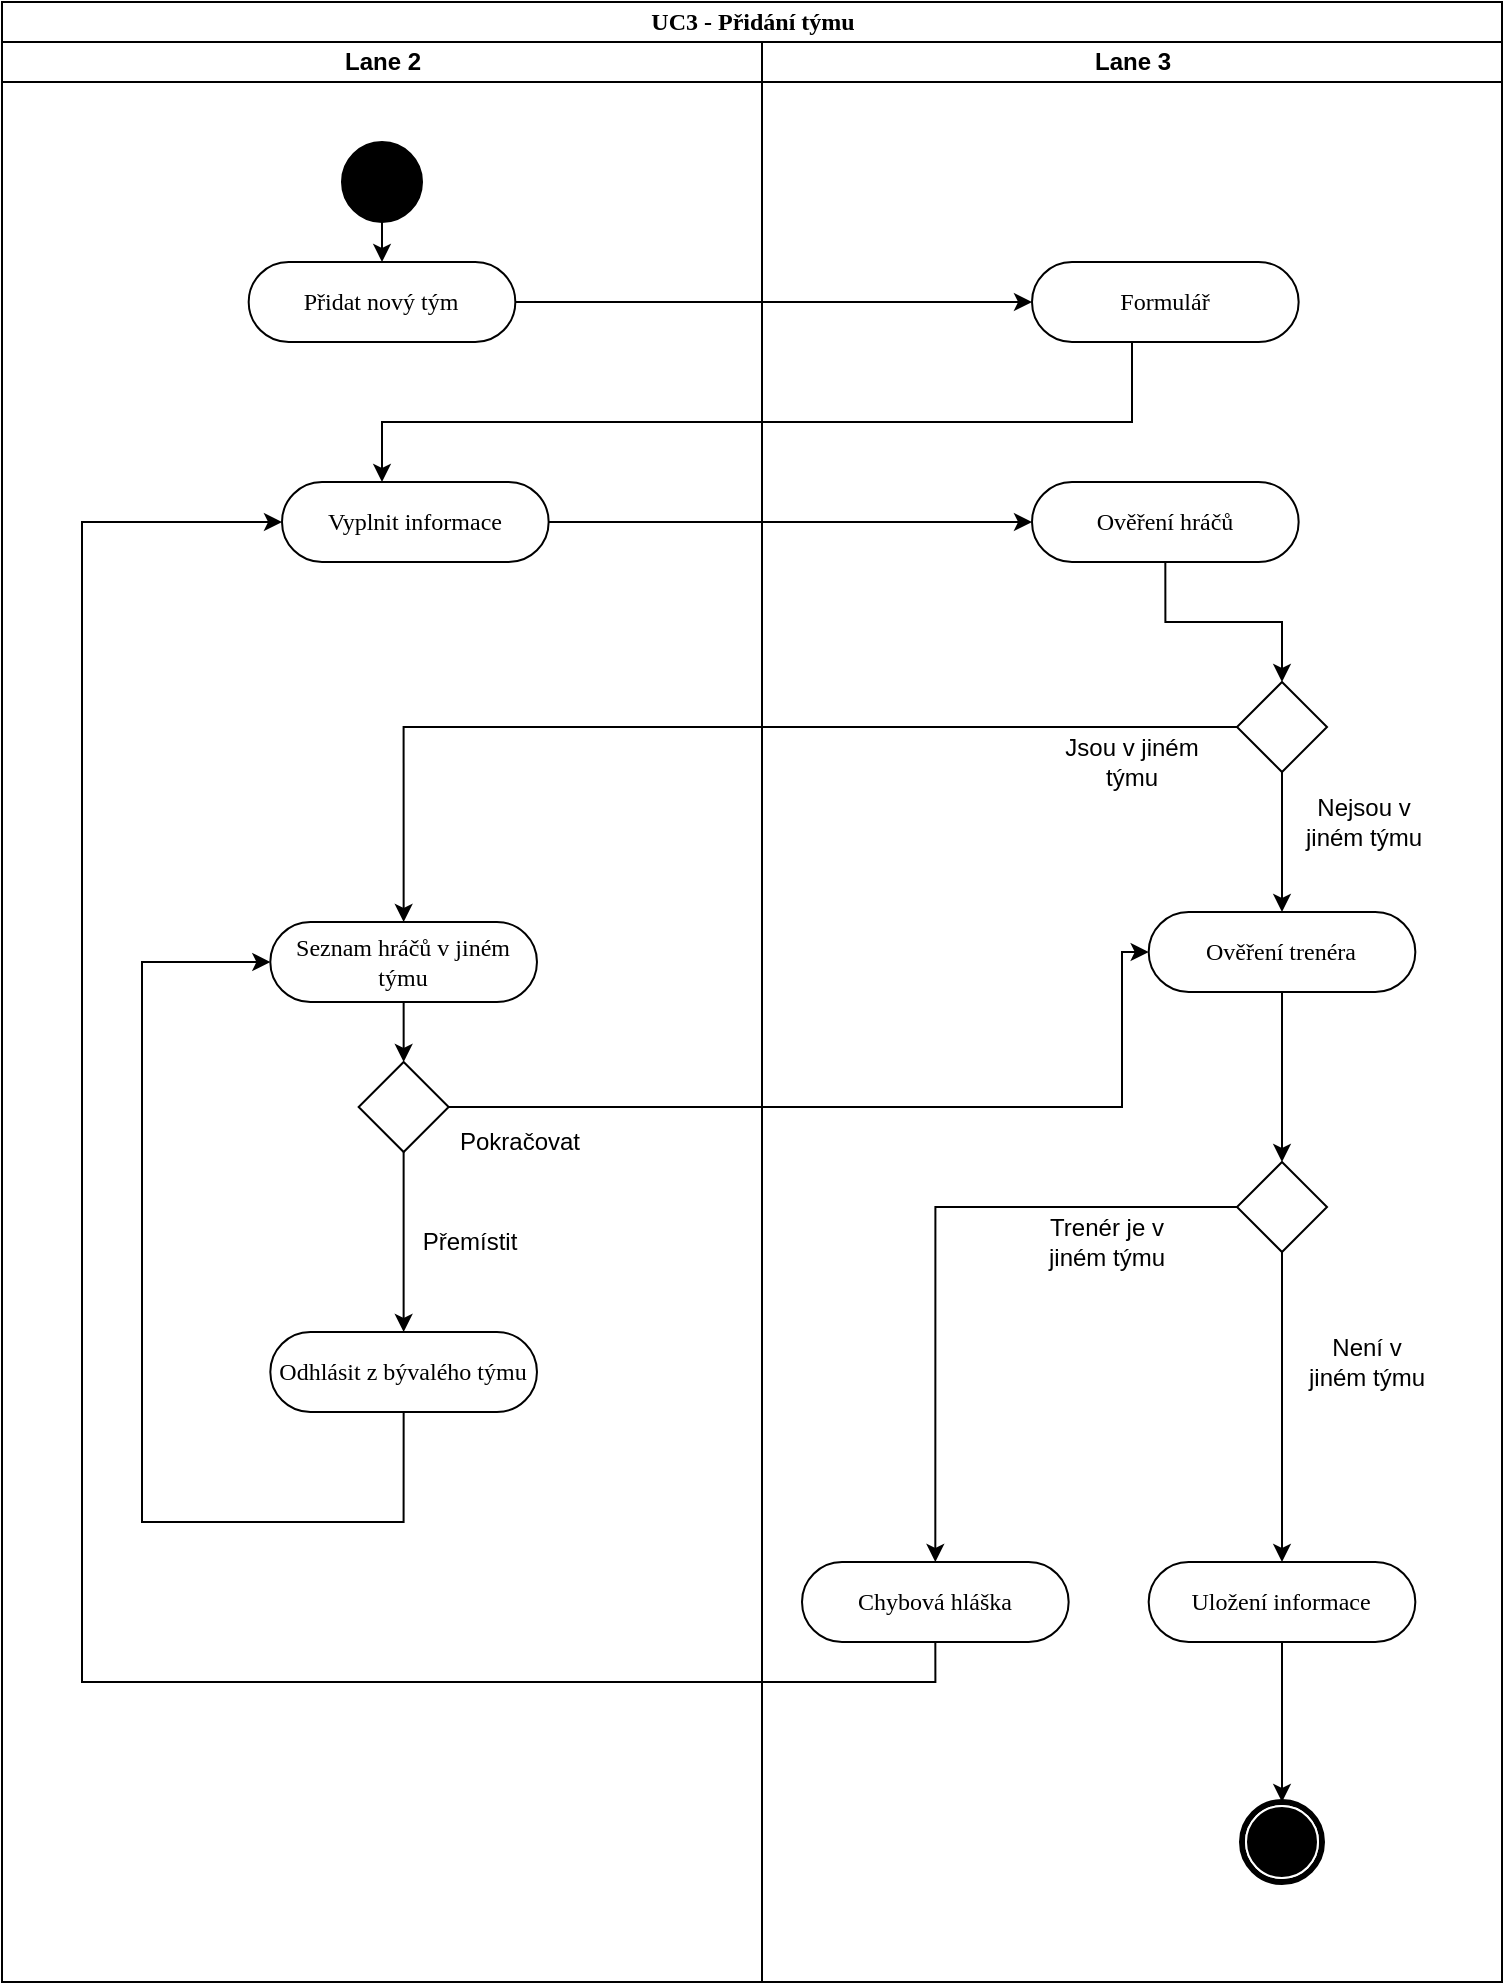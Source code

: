 <mxfile version="13.8.8" type="github">
  <diagram name="Page-1" id="0783ab3e-0a74-02c8-0abd-f7b4e66b4bec">
    <mxGraphModel dx="1422" dy="705" grid="1" gridSize="10" guides="1" tooltips="1" connect="1" arrows="1" fold="1" page="1" pageScale="1" pageWidth="850" pageHeight="1100" background="#ffffff" math="0" shadow="0">
      <root>
        <mxCell id="0" />
        <mxCell id="1" parent="0" />
        <mxCell id="1c1d494c118603dd-1" value="UC3 - Přidání týmu" style="swimlane;html=1;childLayout=stackLayout;startSize=20;rounded=0;shadow=0;comic=0;labelBackgroundColor=none;strokeWidth=1;fontFamily=Verdana;fontSize=12;align=center;" parent="1" vertex="1">
          <mxGeometry x="40" y="20" width="750" height="990" as="geometry" />
        </mxCell>
        <mxCell id="1c1d494c118603dd-3" value="Lane 2" style="swimlane;html=1;startSize=20;" parent="1c1d494c118603dd-1" vertex="1">
          <mxGeometry y="20" width="380" height="970" as="geometry" />
        </mxCell>
        <mxCell id="60571a20871a0731-4" value="" style="ellipse;whiteSpace=wrap;html=1;rounded=0;shadow=0;comic=0;labelBackgroundColor=none;strokeWidth=1;fillColor=#000000;fontFamily=Verdana;fontSize=12;align=center;" parent="1c1d494c118603dd-3" vertex="1">
          <mxGeometry x="170" y="50" width="40" height="40" as="geometry" />
        </mxCell>
        <mxCell id="bf48zWtr6IkKo6rd0Vpl-5" value="Vyplnit informace" style="rounded=1;whiteSpace=wrap;html=1;shadow=0;comic=0;labelBackgroundColor=none;strokeWidth=1;fontFamily=Verdana;fontSize=12;align=center;arcSize=50;" parent="1c1d494c118603dd-3" vertex="1">
          <mxGeometry x="140" y="220" width="133.33" height="40" as="geometry" />
        </mxCell>
        <mxCell id="bf48zWtr6IkKo6rd0Vpl-1" value="Přidat nový tým" style="rounded=1;whiteSpace=wrap;html=1;shadow=0;comic=0;labelBackgroundColor=none;strokeWidth=1;fontFamily=Verdana;fontSize=12;align=center;arcSize=50;" parent="1c1d494c118603dd-3" vertex="1">
          <mxGeometry x="123.34" y="110" width="133.33" height="40" as="geometry" />
        </mxCell>
        <mxCell id="bf48zWtr6IkKo6rd0Vpl-4" style="edgeStyle=orthogonalEdgeStyle;rounded=0;orthogonalLoop=1;jettySize=auto;html=1;exitX=0.5;exitY=1;exitDx=0;exitDy=0;entryX=0.5;entryY=0;entryDx=0;entryDy=0;" parent="1c1d494c118603dd-3" source="60571a20871a0731-4" target="bf48zWtr6IkKo6rd0Vpl-1" edge="1">
          <mxGeometry relative="1" as="geometry" />
        </mxCell>
        <mxCell id="bf48zWtr6IkKo6rd0Vpl-20" value="Seznam hráčů v jiném týmu" style="rounded=1;whiteSpace=wrap;html=1;shadow=0;comic=0;labelBackgroundColor=none;strokeWidth=1;fontFamily=Verdana;fontSize=12;align=center;arcSize=50;" parent="1c1d494c118603dd-3" vertex="1">
          <mxGeometry x="134.16" y="440" width="133.33" height="40" as="geometry" />
        </mxCell>
        <mxCell id="bf48zWtr6IkKo6rd0Vpl-22" value="" style="rhombus;whiteSpace=wrap;html=1;" parent="1c1d494c118603dd-3" vertex="1">
          <mxGeometry x="178.33" y="510" width="45" height="45" as="geometry" />
        </mxCell>
        <mxCell id="bf48zWtr6IkKo6rd0Vpl-23" style="edgeStyle=orthogonalEdgeStyle;rounded=0;orthogonalLoop=1;jettySize=auto;html=1;exitX=0.5;exitY=1;exitDx=0;exitDy=0;entryX=0.5;entryY=0;entryDx=0;entryDy=0;" parent="1c1d494c118603dd-3" source="bf48zWtr6IkKo6rd0Vpl-20" target="bf48zWtr6IkKo6rd0Vpl-22" edge="1">
          <mxGeometry relative="1" as="geometry" />
        </mxCell>
        <mxCell id="bf48zWtr6IkKo6rd0Vpl-25" value="Pokračovat" style="text;html=1;strokeColor=none;fillColor=none;align=center;verticalAlign=middle;whiteSpace=wrap;rounded=0;" parent="1c1d494c118603dd-3" vertex="1">
          <mxGeometry x="239.16" y="540" width="40" height="20" as="geometry" />
        </mxCell>
        <mxCell id="bf48zWtr6IkKo6rd0Vpl-26" value="Přemístit" style="text;html=1;strokeColor=none;fillColor=none;align=center;verticalAlign=middle;whiteSpace=wrap;rounded=0;" parent="1c1d494c118603dd-3" vertex="1">
          <mxGeometry x="214.16" y="590" width="40" height="20" as="geometry" />
        </mxCell>
        <mxCell id="bf48zWtr6IkKo6rd0Vpl-27" value="Odhlásit z bývalého týmu" style="rounded=1;whiteSpace=wrap;html=1;shadow=0;comic=0;labelBackgroundColor=none;strokeWidth=1;fontFamily=Verdana;fontSize=12;align=center;arcSize=50;" parent="1c1d494c118603dd-3" vertex="1">
          <mxGeometry x="134.16" y="645" width="133.33" height="40" as="geometry" />
        </mxCell>
        <mxCell id="bf48zWtr6IkKo6rd0Vpl-28" style="edgeStyle=orthogonalEdgeStyle;rounded=0;orthogonalLoop=1;jettySize=auto;html=1;exitX=0.5;exitY=1;exitDx=0;exitDy=0;entryX=0.5;entryY=0;entryDx=0;entryDy=0;" parent="1c1d494c118603dd-3" source="bf48zWtr6IkKo6rd0Vpl-22" target="bf48zWtr6IkKo6rd0Vpl-27" edge="1">
          <mxGeometry relative="1" as="geometry" />
        </mxCell>
        <mxCell id="bf48zWtr6IkKo6rd0Vpl-29" style="edgeStyle=orthogonalEdgeStyle;rounded=0;orthogonalLoop=1;jettySize=auto;html=1;exitX=0.5;exitY=1;exitDx=0;exitDy=0;entryX=0;entryY=0.5;entryDx=0;entryDy=0;" parent="1c1d494c118603dd-3" source="bf48zWtr6IkKo6rd0Vpl-27" target="bf48zWtr6IkKo6rd0Vpl-20" edge="1">
          <mxGeometry relative="1" as="geometry">
            <mxPoint x="450" y="620" as="targetPoint" />
            <Array as="points">
              <mxPoint x="201" y="740" />
              <mxPoint x="70" y="740" />
              <mxPoint x="70" y="460" />
            </Array>
          </mxGeometry>
        </mxCell>
        <mxCell id="bf48zWtr6IkKo6rd0Vpl-6" value="" style="edgeStyle=orthogonalEdgeStyle;rounded=0;orthogonalLoop=1;jettySize=auto;html=1;" parent="1c1d494c118603dd-1" source="bf48zWtr6IkKo6rd0Vpl-2" target="bf48zWtr6IkKo6rd0Vpl-5" edge="1">
          <mxGeometry relative="1" as="geometry">
            <Array as="points">
              <mxPoint x="565" y="210" />
              <mxPoint x="190" y="210" />
            </Array>
          </mxGeometry>
        </mxCell>
        <mxCell id="bf48zWtr6IkKo6rd0Vpl-8" value="" style="edgeStyle=orthogonalEdgeStyle;rounded=0;orthogonalLoop=1;jettySize=auto;html=1;" parent="1c1d494c118603dd-1" source="bf48zWtr6IkKo6rd0Vpl-5" target="bf48zWtr6IkKo6rd0Vpl-7" edge="1">
          <mxGeometry relative="1" as="geometry" />
        </mxCell>
        <mxCell id="bf48zWtr6IkKo6rd0Vpl-3" value="" style="edgeStyle=orthogonalEdgeStyle;rounded=0;orthogonalLoop=1;jettySize=auto;html=1;" parent="1c1d494c118603dd-1" source="bf48zWtr6IkKo6rd0Vpl-1" target="bf48zWtr6IkKo6rd0Vpl-2" edge="1">
          <mxGeometry relative="1" as="geometry" />
        </mxCell>
        <mxCell id="1c1d494c118603dd-4" value="Lane 3" style="swimlane;html=1;startSize=20;" parent="1c1d494c118603dd-1" vertex="1">
          <mxGeometry x="380" y="20" width="370" height="970" as="geometry" />
        </mxCell>
        <mxCell id="60571a20871a0731-5" value="" style="shape=mxgraph.bpmn.shape;html=1;verticalLabelPosition=bottom;labelBackgroundColor=#ffffff;verticalAlign=top;perimeter=ellipsePerimeter;outline=end;symbol=terminate;rounded=0;shadow=0;comic=0;strokeWidth=1;fontFamily=Verdana;fontSize=12;align=center;" parent="1c1d494c118603dd-4" vertex="1">
          <mxGeometry x="240" y="880" width="40" height="40" as="geometry" />
        </mxCell>
        <mxCell id="bf48zWtr6IkKo6rd0Vpl-2" value="Formulář" style="rounded=1;whiteSpace=wrap;html=1;shadow=0;comic=0;labelBackgroundColor=none;strokeWidth=1;fontFamily=Verdana;fontSize=12;align=center;arcSize=50;" parent="1c1d494c118603dd-4" vertex="1">
          <mxGeometry x="135" y="110" width="133.33" height="40" as="geometry" />
        </mxCell>
        <mxCell id="bf48zWtr6IkKo6rd0Vpl-10" style="edgeStyle=orthogonalEdgeStyle;rounded=0;orthogonalLoop=1;jettySize=auto;html=1;exitX=0.5;exitY=1;exitDx=0;exitDy=0;entryX=0.5;entryY=0;entryDx=0;entryDy=0;" parent="1c1d494c118603dd-4" source="bf48zWtr6IkKo6rd0Vpl-7" target="bf48zWtr6IkKo6rd0Vpl-9" edge="1">
          <mxGeometry relative="1" as="geometry" />
        </mxCell>
        <mxCell id="bf48zWtr6IkKo6rd0Vpl-7" value="Ověření hráčů" style="rounded=1;whiteSpace=wrap;html=1;shadow=0;comic=0;labelBackgroundColor=none;strokeWidth=1;fontFamily=Verdana;fontSize=12;align=center;arcSize=50;" parent="1c1d494c118603dd-4" vertex="1">
          <mxGeometry x="135" y="220" width="133.33" height="40" as="geometry" />
        </mxCell>
        <mxCell id="bf48zWtr6IkKo6rd0Vpl-12" style="edgeStyle=orthogonalEdgeStyle;rounded=0;orthogonalLoop=1;jettySize=auto;html=1;exitX=0.5;exitY=1;exitDx=0;exitDy=0;entryX=0.5;entryY=0;entryDx=0;entryDy=0;" parent="1c1d494c118603dd-4" source="bf48zWtr6IkKo6rd0Vpl-9" target="bf48zWtr6IkKo6rd0Vpl-11" edge="1">
          <mxGeometry relative="1" as="geometry" />
        </mxCell>
        <mxCell id="bf48zWtr6IkKo6rd0Vpl-9" value="" style="rhombus;whiteSpace=wrap;html=1;" parent="1c1d494c118603dd-4" vertex="1">
          <mxGeometry x="237.5" y="320" width="45" height="45" as="geometry" />
        </mxCell>
        <mxCell id="bf48zWtr6IkKo6rd0Vpl-14" style="edgeStyle=orthogonalEdgeStyle;rounded=0;orthogonalLoop=1;jettySize=auto;html=1;exitX=0.5;exitY=1;exitDx=0;exitDy=0;entryX=0.5;entryY=0;entryDx=0;entryDy=0;" parent="1c1d494c118603dd-4" source="bf48zWtr6IkKo6rd0Vpl-11" target="bf48zWtr6IkKo6rd0Vpl-13" edge="1">
          <mxGeometry relative="1" as="geometry" />
        </mxCell>
        <mxCell id="bf48zWtr6IkKo6rd0Vpl-11" value="Ověření trenéra" style="rounded=1;whiteSpace=wrap;html=1;shadow=0;comic=0;labelBackgroundColor=none;strokeWidth=1;fontFamily=Verdana;fontSize=12;align=center;arcSize=50;" parent="1c1d494c118603dd-4" vertex="1">
          <mxGeometry x="193.34" y="435" width="133.33" height="40" as="geometry" />
        </mxCell>
        <mxCell id="bf48zWtr6IkKo6rd0Vpl-19" style="edgeStyle=orthogonalEdgeStyle;rounded=0;orthogonalLoop=1;jettySize=auto;html=1;exitX=0.5;exitY=1;exitDx=0;exitDy=0;entryX=0.5;entryY=0;entryDx=0;entryDy=0;" parent="1c1d494c118603dd-4" source="bf48zWtr6IkKo6rd0Vpl-13" target="bf48zWtr6IkKo6rd0Vpl-17" edge="1">
          <mxGeometry relative="1" as="geometry" />
        </mxCell>
        <mxCell id="bf48zWtr6IkKo6rd0Vpl-31" style="edgeStyle=orthogonalEdgeStyle;rounded=0;orthogonalLoop=1;jettySize=auto;html=1;exitX=0;exitY=0.5;exitDx=0;exitDy=0;entryX=0.5;entryY=0;entryDx=0;entryDy=0;" parent="1c1d494c118603dd-4" source="bf48zWtr6IkKo6rd0Vpl-13" target="bf48zWtr6IkKo6rd0Vpl-30" edge="1">
          <mxGeometry relative="1" as="geometry" />
        </mxCell>
        <mxCell id="bf48zWtr6IkKo6rd0Vpl-13" value="" style="rhombus;whiteSpace=wrap;html=1;" parent="1c1d494c118603dd-4" vertex="1">
          <mxGeometry x="237.5" y="560" width="45" height="45" as="geometry" />
        </mxCell>
        <mxCell id="bf48zWtr6IkKo6rd0Vpl-15" value="Nejsou v jiném týmu" style="text;html=1;strokeColor=none;fillColor=none;align=center;verticalAlign=middle;whiteSpace=wrap;rounded=0;" parent="1c1d494c118603dd-4" vertex="1">
          <mxGeometry x="270" y="380" width="62" height="20" as="geometry" />
        </mxCell>
        <mxCell id="bf48zWtr6IkKo6rd0Vpl-18" style="edgeStyle=orthogonalEdgeStyle;rounded=0;orthogonalLoop=1;jettySize=auto;html=1;exitX=0.5;exitY=1;exitDx=0;exitDy=0;entryX=0.5;entryY=0;entryDx=0;entryDy=0;" parent="1c1d494c118603dd-4" source="bf48zWtr6IkKo6rd0Vpl-17" target="60571a20871a0731-5" edge="1">
          <mxGeometry relative="1" as="geometry" />
        </mxCell>
        <mxCell id="bf48zWtr6IkKo6rd0Vpl-17" value="Uložení informace" style="rounded=1;whiteSpace=wrap;html=1;shadow=0;comic=0;labelBackgroundColor=none;strokeWidth=1;fontFamily=Verdana;fontSize=12;align=center;arcSize=50;" parent="1c1d494c118603dd-4" vertex="1">
          <mxGeometry x="193.34" y="760" width="133.33" height="40" as="geometry" />
        </mxCell>
        <mxCell id="bf48zWtr6IkKo6rd0Vpl-16" value="Není v jiném týmu" style="text;html=1;strokeColor=none;fillColor=none;align=center;verticalAlign=middle;whiteSpace=wrap;rounded=0;" parent="1c1d494c118603dd-4" vertex="1">
          <mxGeometry x="270" y="650" width="65" height="20" as="geometry" />
        </mxCell>
        <mxCell id="bf48zWtr6IkKo6rd0Vpl-30" value="Chybová hláška" style="rounded=1;whiteSpace=wrap;html=1;shadow=0;comic=0;labelBackgroundColor=none;strokeWidth=1;fontFamily=Verdana;fontSize=12;align=center;arcSize=50;" parent="1c1d494c118603dd-4" vertex="1">
          <mxGeometry x="20" y="760" width="133.33" height="40" as="geometry" />
        </mxCell>
        <mxCell id="bf48zWtr6IkKo6rd0Vpl-32" value="Trenér je v jiném týmu" style="text;html=1;strokeColor=none;fillColor=none;align=center;verticalAlign=middle;whiteSpace=wrap;rounded=0;" parent="1c1d494c118603dd-4" vertex="1">
          <mxGeometry x="135" y="590" width="75" height="20" as="geometry" />
        </mxCell>
        <mxCell id="1iP0oBVXUrqY_fu9MYYH-1" value="Jsou v jiném týmu" style="text;html=1;strokeColor=none;fillColor=none;align=center;verticalAlign=middle;whiteSpace=wrap;rounded=0;" vertex="1" parent="1c1d494c118603dd-4">
          <mxGeometry x="150" y="350" width="70" height="20" as="geometry" />
        </mxCell>
        <mxCell id="bf48zWtr6IkKo6rd0Vpl-21" style="edgeStyle=orthogonalEdgeStyle;rounded=0;orthogonalLoop=1;jettySize=auto;html=1;exitX=0;exitY=0.5;exitDx=0;exitDy=0;entryX=0.5;entryY=0;entryDx=0;entryDy=0;" parent="1c1d494c118603dd-1" source="bf48zWtr6IkKo6rd0Vpl-9" target="bf48zWtr6IkKo6rd0Vpl-20" edge="1">
          <mxGeometry relative="1" as="geometry" />
        </mxCell>
        <mxCell id="bf48zWtr6IkKo6rd0Vpl-24" style="edgeStyle=orthogonalEdgeStyle;rounded=0;orthogonalLoop=1;jettySize=auto;html=1;exitX=1;exitY=0.5;exitDx=0;exitDy=0;entryX=0;entryY=0.5;entryDx=0;entryDy=0;" parent="1c1d494c118603dd-1" source="bf48zWtr6IkKo6rd0Vpl-22" target="bf48zWtr6IkKo6rd0Vpl-11" edge="1">
          <mxGeometry relative="1" as="geometry">
            <Array as="points">
              <mxPoint x="223" y="553" />
              <mxPoint x="560" y="553" />
              <mxPoint x="560" y="475" />
            </Array>
          </mxGeometry>
        </mxCell>
        <mxCell id="bf48zWtr6IkKo6rd0Vpl-33" style="edgeStyle=orthogonalEdgeStyle;rounded=0;orthogonalLoop=1;jettySize=auto;html=1;exitX=0.5;exitY=1;exitDx=0;exitDy=0;entryX=0;entryY=0.5;entryDx=0;entryDy=0;" parent="1c1d494c118603dd-1" source="bf48zWtr6IkKo6rd0Vpl-30" target="bf48zWtr6IkKo6rd0Vpl-5" edge="1">
          <mxGeometry relative="1" as="geometry">
            <mxPoint x="40" y="270" as="targetPoint" />
            <Array as="points">
              <mxPoint x="467" y="840" />
              <mxPoint x="40" y="840" />
              <mxPoint x="40" y="260" />
            </Array>
          </mxGeometry>
        </mxCell>
      </root>
    </mxGraphModel>
  </diagram>
</mxfile>
